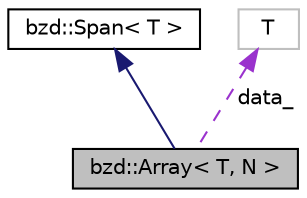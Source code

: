 digraph "bzd::Array&lt; T, N &gt;"
{
  edge [fontname="Helvetica",fontsize="10",labelfontname="Helvetica",labelfontsize="10"];
  node [fontname="Helvetica",fontsize="10",shape=record];
  Node2 [label="bzd::Array\< T, N \>",height=0.2,width=0.4,color="black", fillcolor="grey75", style="filled", fontcolor="black"];
  Node3 -> Node2 [dir="back",color="midnightblue",fontsize="10",style="solid",fontname="Helvetica"];
  Node3 [label="bzd::Span\< T \>",height=0.2,width=0.4,color="black", fillcolor="white", style="filled",URL="$classbzd_1_1Span.html"];
  Node4 -> Node2 [dir="back",color="darkorchid3",fontsize="10",style="dashed",label=" data_" ,fontname="Helvetica"];
  Node4 [label="T",height=0.2,width=0.4,color="grey75", fillcolor="white", style="filled"];
}
